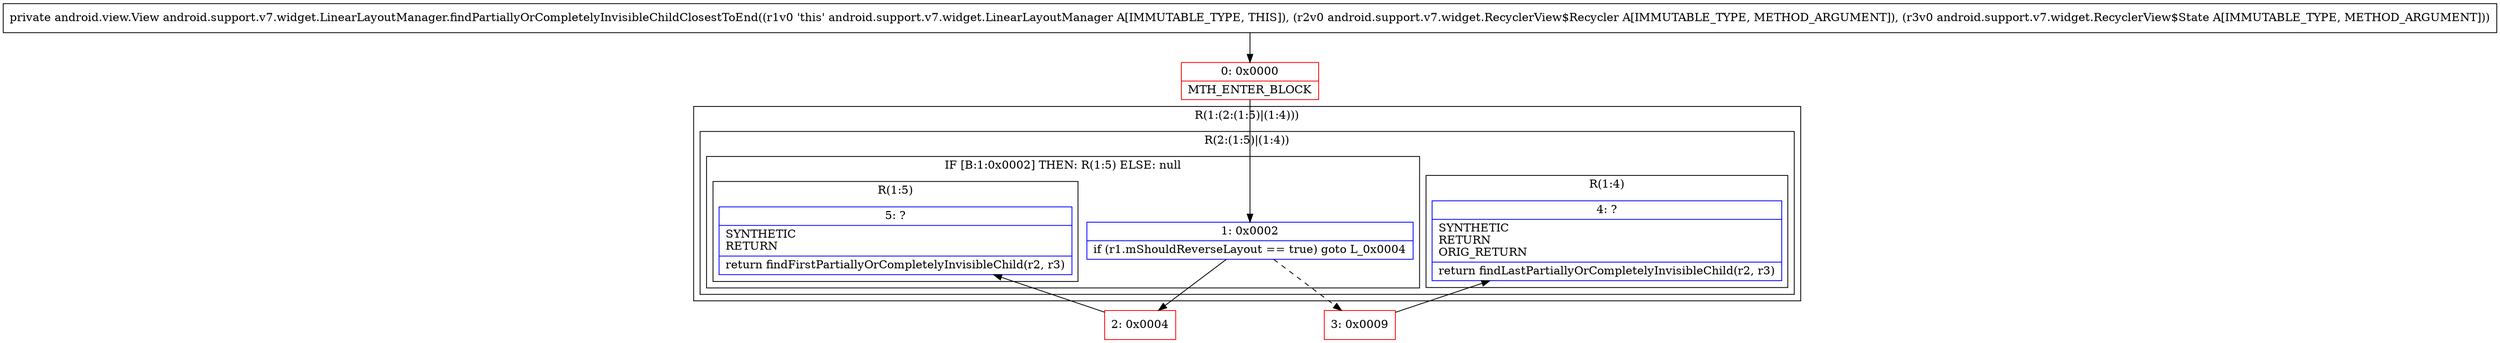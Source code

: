 digraph "CFG forandroid.support.v7.widget.LinearLayoutManager.findPartiallyOrCompletelyInvisibleChildClosestToEnd(Landroid\/support\/v7\/widget\/RecyclerView$Recycler;Landroid\/support\/v7\/widget\/RecyclerView$State;)Landroid\/view\/View;" {
subgraph cluster_Region_361233069 {
label = "R(1:(2:(1:5)|(1:4)))";
node [shape=record,color=blue];
subgraph cluster_Region_707562903 {
label = "R(2:(1:5)|(1:4))";
node [shape=record,color=blue];
subgraph cluster_IfRegion_1009496061 {
label = "IF [B:1:0x0002] THEN: R(1:5) ELSE: null";
node [shape=record,color=blue];
Node_1 [shape=record,label="{1\:\ 0x0002|if (r1.mShouldReverseLayout == true) goto L_0x0004\l}"];
subgraph cluster_Region_503644554 {
label = "R(1:5)";
node [shape=record,color=blue];
Node_5 [shape=record,label="{5\:\ ?|SYNTHETIC\lRETURN\l|return findFirstPartiallyOrCompletelyInvisibleChild(r2, r3)\l}"];
}
}
subgraph cluster_Region_880657013 {
label = "R(1:4)";
node [shape=record,color=blue];
Node_4 [shape=record,label="{4\:\ ?|SYNTHETIC\lRETURN\lORIG_RETURN\l|return findLastPartiallyOrCompletelyInvisibleChild(r2, r3)\l}"];
}
}
}
Node_0 [shape=record,color=red,label="{0\:\ 0x0000|MTH_ENTER_BLOCK\l}"];
Node_2 [shape=record,color=red,label="{2\:\ 0x0004}"];
Node_3 [shape=record,color=red,label="{3\:\ 0x0009}"];
MethodNode[shape=record,label="{private android.view.View android.support.v7.widget.LinearLayoutManager.findPartiallyOrCompletelyInvisibleChildClosestToEnd((r1v0 'this' android.support.v7.widget.LinearLayoutManager A[IMMUTABLE_TYPE, THIS]), (r2v0 android.support.v7.widget.RecyclerView$Recycler A[IMMUTABLE_TYPE, METHOD_ARGUMENT]), (r3v0 android.support.v7.widget.RecyclerView$State A[IMMUTABLE_TYPE, METHOD_ARGUMENT])) }"];
MethodNode -> Node_0;
Node_1 -> Node_2;
Node_1 -> Node_3[style=dashed];
Node_0 -> Node_1;
Node_2 -> Node_5;
Node_3 -> Node_4;
}


